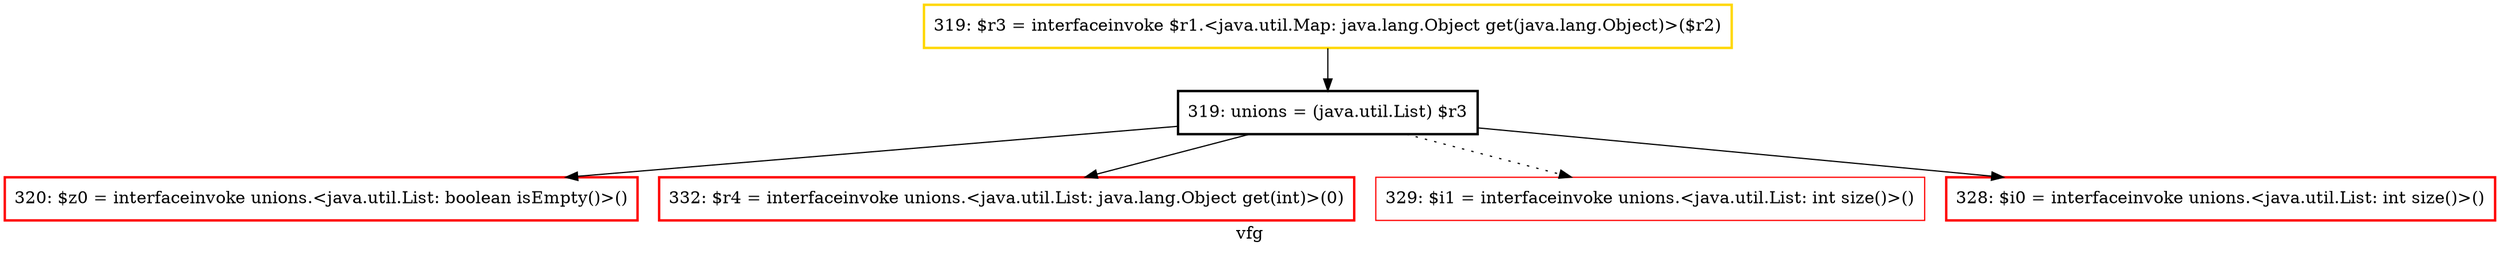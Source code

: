 digraph "vfg" {
    label="vfg";
node [shape=box];
"319: unions = (java.util.List) $r3" [style=bold]
"319: $r3 = interfaceinvoke $r1.<java.util.Map: java.lang.Object get(java.lang.Object)>($r2)" [style=bold] [color=gold]
"320: $z0 = interfaceinvoke unions.<java.util.List: boolean isEmpty()>()" [style=bold] [color=red]
"332: $r4 = interfaceinvoke unions.<java.util.List: java.lang.Object get(int)>(0)" [style=bold] [color=red]
"329: $i1 = interfaceinvoke unions.<java.util.List: int size()>()" [color=red]
"328: $i0 = interfaceinvoke unions.<java.util.List: int size()>()" [style=bold] [color=red]
"319: $r3 = interfaceinvoke $r1.<java.util.Map: java.lang.Object get(java.lang.Object)>($r2)"->"319: unions = (java.util.List) $r3";

"319: unions = (java.util.List) $r3"->"320: $z0 = interfaceinvoke unions.<java.util.List: boolean isEmpty()>()";

"319: unions = (java.util.List) $r3"->"328: $i0 = interfaceinvoke unions.<java.util.List: int size()>()";

"319: unions = (java.util.List) $r3"->"329: $i1 = interfaceinvoke unions.<java.util.List: int size()>()" [style=dotted];

"319: unions = (java.util.List) $r3"->"332: $r4 = interfaceinvoke unions.<java.util.List: java.lang.Object get(int)>(0)";

}